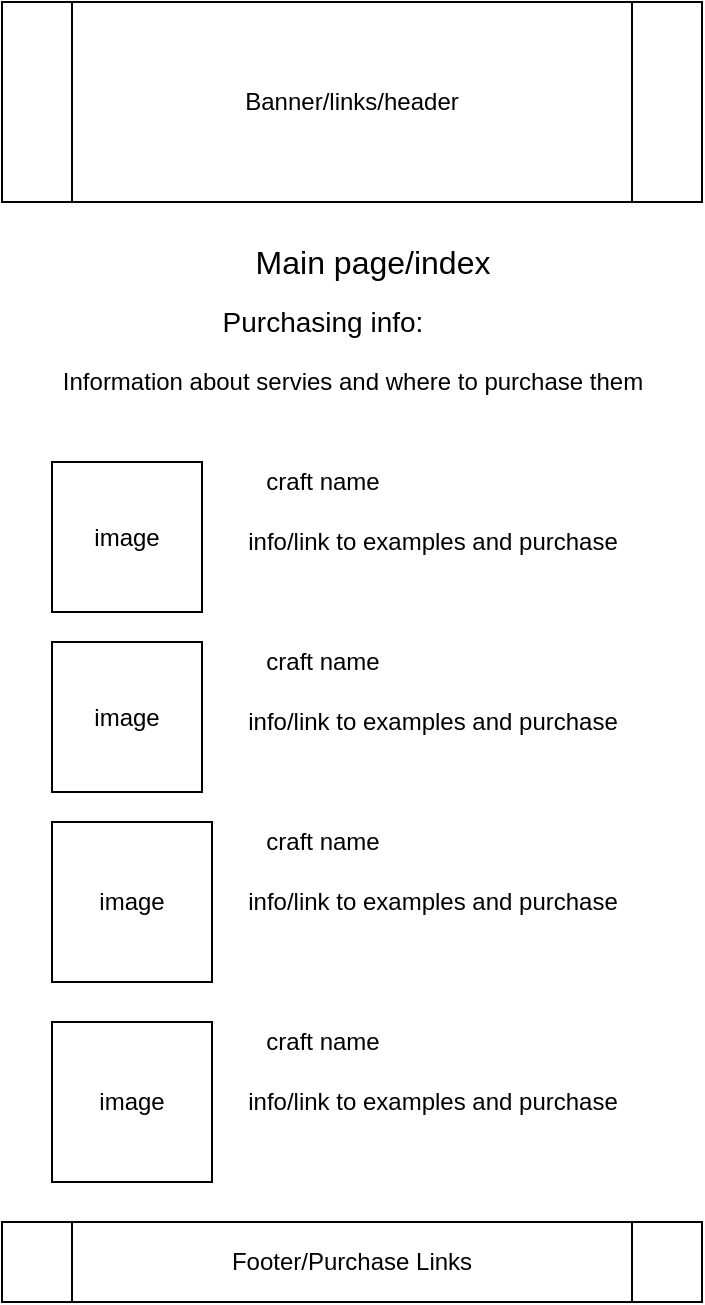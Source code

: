 <mxfile version="14.0.1" type="device"><diagram id="ZeWecFz_JWfpP5wBQBT2" name="Page-1"><mxGraphModel dx="1102" dy="1925" grid="1" gridSize="10" guides="1" tooltips="1" connect="1" arrows="1" fold="1" page="1" pageScale="1" pageWidth="850" pageHeight="1100" math="0" shadow="0"><root><mxCell id="0"/><mxCell id="1" parent="0"/><mxCell id="UAXwXDs9puotMO8rt1WW-1" value="image" style="whiteSpace=wrap;html=1;aspect=fixed;" vertex="1" parent="1"><mxGeometry x="515" y="-860" width="75" height="75" as="geometry"/></mxCell><mxCell id="UAXwXDs9puotMO8rt1WW-3" value="Main page/index" style="text;html=1;align=center;verticalAlign=middle;resizable=0;points=[];autosize=2;fontSize=16;" vertex="1" parent="1"><mxGeometry x="630" y="-970" width="90" height="20" as="geometry"/></mxCell><mxCell id="UAXwXDs9puotMO8rt1WW-4" value="image" style="whiteSpace=wrap;html=1;aspect=fixed;" vertex="1" parent="1"><mxGeometry x="515" y="-770" width="75" height="75" as="geometry"/></mxCell><mxCell id="UAXwXDs9puotMO8rt1WW-6" value="image" style="whiteSpace=wrap;html=1;aspect=fixed;" vertex="1" parent="1"><mxGeometry x="515" y="-680" width="80" height="80" as="geometry"/></mxCell><mxCell id="UAXwXDs9puotMO8rt1WW-8" value="&lt;font style=&quot;font-size: 14px&quot;&gt;Purchasing info:&lt;/font&gt;" style="text;html=1;align=center;verticalAlign=middle;resizable=0;points=[];autosize=1;" vertex="1" parent="1"><mxGeometry x="590" y="-940" width="120" height="20" as="geometry"/></mxCell><mxCell id="UAXwXDs9puotMO8rt1WW-9" value="Information about servies and where to purchase them" style="text;html=1;align=center;verticalAlign=middle;resizable=0;points=[];autosize=1;" vertex="1" parent="1"><mxGeometry x="510" y="-910" width="310" height="20" as="geometry"/></mxCell><mxCell id="UAXwXDs9puotMO8rt1WW-10" value="craft name" style="text;html=1;align=center;verticalAlign=middle;resizable=0;points=[];autosize=1;" vertex="1" parent="1"><mxGeometry x="615" y="-860" width="70" height="20" as="geometry"/></mxCell><mxCell id="UAXwXDs9puotMO8rt1WW-11" value="craft name" style="text;html=1;align=center;verticalAlign=middle;resizable=0;points=[];autosize=1;" vertex="1" parent="1"><mxGeometry x="615" y="-770" width="70" height="20" as="geometry"/></mxCell><mxCell id="UAXwXDs9puotMO8rt1WW-12" value="info/link to examples and purchase" style="text;html=1;align=center;verticalAlign=middle;resizable=0;points=[];autosize=1;" vertex="1" parent="1"><mxGeometry x="605" y="-740" width="200" height="20" as="geometry"/></mxCell><mxCell id="UAXwXDs9puotMO8rt1WW-13" value="craft name" style="text;html=1;align=center;verticalAlign=middle;resizable=0;points=[];autosize=1;" vertex="1" parent="1"><mxGeometry x="615" y="-680" width="70" height="20" as="geometry"/></mxCell><mxCell id="UAXwXDs9puotMO8rt1WW-14" value="info/link to examples and purchase" style="text;html=1;align=center;verticalAlign=middle;resizable=0;points=[];autosize=1;" vertex="1" parent="1"><mxGeometry x="605" y="-830" width="200" height="20" as="geometry"/></mxCell><mxCell id="UAXwXDs9puotMO8rt1WW-15" value="info/link to examples and purchase" style="text;html=1;align=center;verticalAlign=middle;resizable=0;points=[];autosize=1;" vertex="1" parent="1"><mxGeometry x="605" y="-650" width="200" height="20" as="geometry"/></mxCell><mxCell id="UAXwXDs9puotMO8rt1WW-16" value="image" style="whiteSpace=wrap;html=1;aspect=fixed;" vertex="1" parent="1"><mxGeometry x="515" y="-580" width="80" height="80" as="geometry"/></mxCell><mxCell id="UAXwXDs9puotMO8rt1WW-18" value="craft name" style="text;html=1;align=center;verticalAlign=middle;resizable=0;points=[];autosize=1;" vertex="1" parent="1"><mxGeometry x="615" y="-580" width="70" height="20" as="geometry"/></mxCell><mxCell id="UAXwXDs9puotMO8rt1WW-19" value="info/link to examples and purchase" style="text;html=1;align=center;verticalAlign=middle;resizable=0;points=[];autosize=1;" vertex="1" parent="1"><mxGeometry x="605" y="-550" width="200" height="20" as="geometry"/></mxCell><mxCell id="UAXwXDs9puotMO8rt1WW-22" value="Banner/links/header" style="shape=process;whiteSpace=wrap;html=1;backgroundOutline=1;" vertex="1" parent="1"><mxGeometry x="490" y="-1090" width="350" height="100" as="geometry"/></mxCell><mxCell id="UAXwXDs9puotMO8rt1WW-23" value="Footer/Purchase Links" style="shape=process;whiteSpace=wrap;html=1;backgroundOutline=1;" vertex="1" parent="1"><mxGeometry x="490" y="-480" width="350" height="40" as="geometry"/></mxCell></root></mxGraphModel></diagram></mxfile>